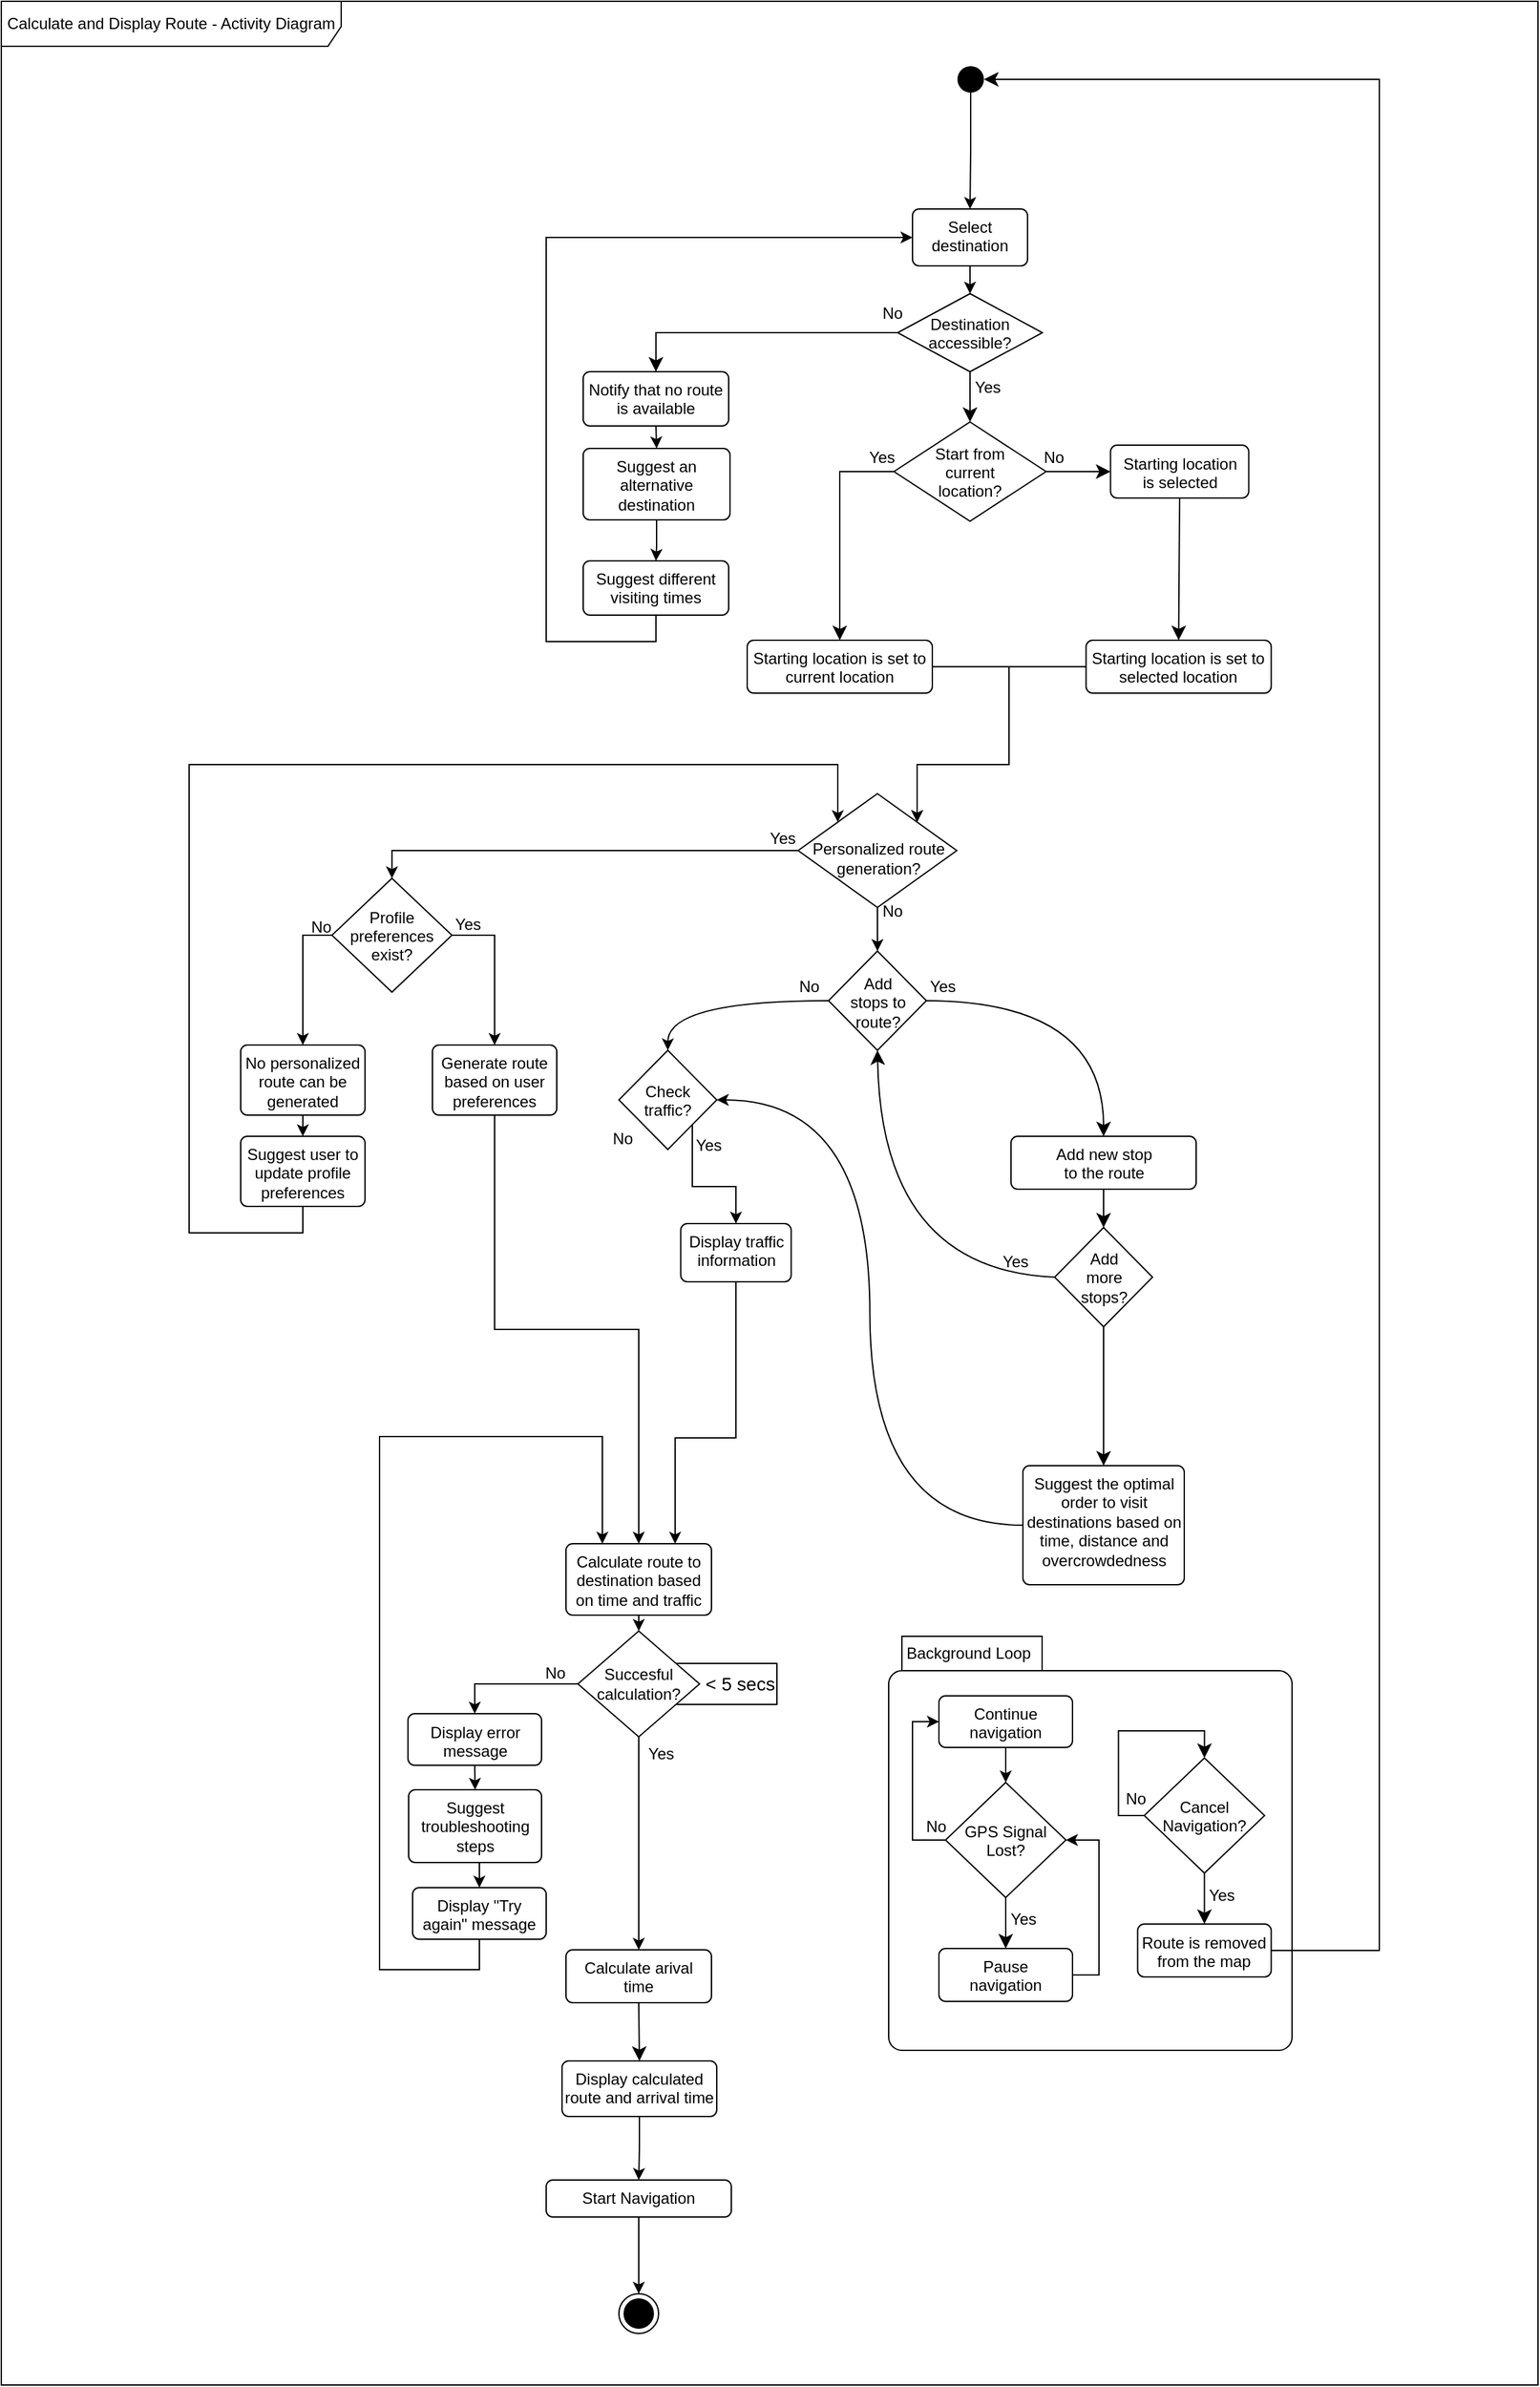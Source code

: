 <mxfile version="26.1.3">
  <diagram name="Σελίδα-1" id="tUFHNK6FRsGTnAo6xCgG">
    <mxGraphModel dx="5406" dy="2463" grid="1" gridSize="10" guides="1" tooltips="1" connect="1" arrows="1" fold="1" page="0" pageScale="1" pageWidth="827" pageHeight="1169" math="0" shadow="0">
      <root>
        <mxCell id="0" />
        <mxCell id="1" parent="0" />
        <mxCell id="kR6YiugQy_GHJ83owY4M-6" value="Calculate and Display Route - Activity Diagram" style="shape=umlFrame;whiteSpace=wrap;html=1;pointerEvents=0;recursiveResize=0;container=1;collapsible=0;width=257;height=34;" parent="1" vertex="1">
          <mxGeometry x="-602" y="-247" width="1162" height="1802" as="geometry" />
        </mxCell>
        <mxCell id="aZ0iLrR2VgmDDzKvi7bb-1" style="edgeStyle=orthogonalEdgeStyle;rounded=0;orthogonalLoop=1;jettySize=auto;html=1;exitX=0.5;exitY=1;exitDx=0;exitDy=0;entryX=0.5;entryY=0;entryDx=0;entryDy=0;" parent="kR6YiugQy_GHJ83owY4M-6" source="kR6YiugQy_GHJ83owY4M-37" target="kR6YiugQy_GHJ83owY4M-66" edge="1">
          <mxGeometry relative="1" as="geometry" />
        </mxCell>
        <mxCell id="kR6YiugQy_GHJ83owY4M-37" value="" style="ellipse;fillColor=#000000;strokeColor=none;" parent="kR6YiugQy_GHJ83owY4M-6" vertex="1">
          <mxGeometry x="723" y="49" width="20" height="20" as="geometry" />
        </mxCell>
        <mxCell id="S0jq40NQi5oTpdrNzM0y-1" style="edgeStyle=orthogonalEdgeStyle;rounded=0;orthogonalLoop=1;jettySize=auto;html=1;exitX=0.5;exitY=1;exitDx=0;exitDy=0;entryX=0.5;entryY=0;entryDx=0;entryDy=0;" parent="kR6YiugQy_GHJ83owY4M-6" source="kR6YiugQy_GHJ83owY4M-66" target="kR6YiugQy_GHJ83owY4M-189" edge="1">
          <mxGeometry relative="1" as="geometry" />
        </mxCell>
        <mxCell id="kR6YiugQy_GHJ83owY4M-66" value="Select&lt;div&gt;destination&lt;/div&gt;" style="html=1;align=center;verticalAlign=top;rounded=1;absoluteArcSize=1;arcSize=10;dashed=0;whiteSpace=wrap;" parent="kR6YiugQy_GHJ83owY4M-6" vertex="1">
          <mxGeometry x="689" y="157" width="87" height="43" as="geometry" />
        </mxCell>
        <mxCell id="vHgR3sTV_HwAixPCrvOR-76" style="edgeStyle=orthogonalEdgeStyle;rounded=0;orthogonalLoop=1;jettySize=auto;html=1;exitX=0.5;exitY=1;exitDx=0;exitDy=0;entryX=0.5;entryY=0;entryDx=0;entryDy=0;" parent="kR6YiugQy_GHJ83owY4M-6" source="kR6YiugQy_GHJ83owY4M-68" target="vHgR3sTV_HwAixPCrvOR-27" edge="1">
          <mxGeometry relative="1" as="geometry" />
        </mxCell>
        <mxCell id="kR6YiugQy_GHJ83owY4M-68" value="Start Navigation" style="html=1;align=center;verticalAlign=top;rounded=1;absoluteArcSize=1;arcSize=10;dashed=0;whiteSpace=wrap;" parent="kR6YiugQy_GHJ83owY4M-6" vertex="1">
          <mxGeometry x="412" y="1647" width="140" height="28" as="geometry" />
        </mxCell>
        <mxCell id="kR6YiugQy_GHJ83owY4M-95" style="edgeStyle=none;curved=1;rounded=0;orthogonalLoop=1;jettySize=auto;html=1;exitX=1;exitY=0.5;exitDx=0;exitDy=0;entryX=0.5;entryY=0;entryDx=0;entryDy=0;fontSize=12;startSize=8;endSize=8;" parent="kR6YiugQy_GHJ83owY4M-6" source="kR6YiugQy_GHJ83owY4M-79" target="kR6YiugQy_GHJ83owY4M-93" edge="1">
          <mxGeometry relative="1" as="geometry">
            <Array as="points">
              <mxPoint x="833.5" y="756" />
            </Array>
          </mxGeometry>
        </mxCell>
        <mxCell id="vHgR3sTV_HwAixPCrvOR-37" style="edgeStyle=orthogonalEdgeStyle;rounded=0;orthogonalLoop=1;jettySize=auto;html=1;exitX=0;exitY=0.5;exitDx=0;exitDy=0;entryX=0.5;entryY=0;entryDx=0;entryDy=0;curved=1;" parent="kR6YiugQy_GHJ83owY4M-6" source="kR6YiugQy_GHJ83owY4M-79" target="vHgR3sTV_HwAixPCrvOR-34" edge="1">
          <mxGeometry relative="1" as="geometry" />
        </mxCell>
        <mxCell id="kR6YiugQy_GHJ83owY4M-79" value="" style="rhombus;" parent="kR6YiugQy_GHJ83owY4M-6" vertex="1">
          <mxGeometry x="625.5" y="718" width="74" height="75" as="geometry" />
        </mxCell>
        <mxCell id="kR6YiugQy_GHJ83owY4M-84" value="No" style="text;html=1;align=center;verticalAlign=middle;whiteSpace=wrap;rounded=0;" parent="kR6YiugQy_GHJ83owY4M-6" vertex="1">
          <mxGeometry x="581" y="730" width="60" height="30" as="geometry" />
        </mxCell>
        <mxCell id="kR6YiugQy_GHJ83owY4M-91" value="Add stops to route?" style="text;html=1;align=center;verticalAlign=middle;whiteSpace=wrap;rounded=0;" parent="kR6YiugQy_GHJ83owY4M-6" vertex="1">
          <mxGeometry x="638.5" y="742" width="48" height="29" as="geometry" />
        </mxCell>
        <mxCell id="kR6YiugQy_GHJ83owY4M-103" style="edgeStyle=none;curved=1;rounded=0;orthogonalLoop=1;jettySize=auto;html=1;exitX=0.5;exitY=1;exitDx=0;exitDy=0;entryX=0.5;entryY=0;entryDx=0;entryDy=0;fontSize=12;startSize=8;endSize=8;" parent="kR6YiugQy_GHJ83owY4M-6" source="kR6YiugQy_GHJ83owY4M-93" target="kR6YiugQy_GHJ83owY4M-100" edge="1">
          <mxGeometry relative="1" as="geometry" />
        </mxCell>
        <mxCell id="kR6YiugQy_GHJ83owY4M-93" value="Add new stop&lt;div&gt;to the route&lt;/div&gt;" style="html=1;align=center;verticalAlign=top;rounded=1;absoluteArcSize=1;arcSize=10;dashed=0;whiteSpace=wrap;" parent="kR6YiugQy_GHJ83owY4M-6" vertex="1">
          <mxGeometry x="763.5" y="858" width="140" height="40" as="geometry" />
        </mxCell>
        <mxCell id="kR6YiugQy_GHJ83owY4M-96" value="Yes" style="text;html=1;align=center;verticalAlign=middle;whiteSpace=wrap;rounded=0;" parent="kR6YiugQy_GHJ83owY4M-6" vertex="1">
          <mxGeometry x="682" y="730" width="60" height="30" as="geometry" />
        </mxCell>
        <mxCell id="kR6YiugQy_GHJ83owY4M-102" style="edgeStyle=none;curved=1;rounded=0;orthogonalLoop=1;jettySize=auto;html=1;exitX=0;exitY=0.5;exitDx=0;exitDy=0;entryX=0.5;entryY=1;entryDx=0;entryDy=0;fontSize=12;startSize=8;endSize=8;" parent="kR6YiugQy_GHJ83owY4M-6" source="kR6YiugQy_GHJ83owY4M-100" target="kR6YiugQy_GHJ83owY4M-79" edge="1">
          <mxGeometry relative="1" as="geometry">
            <Array as="points">
              <mxPoint x="665.5" y="959" />
            </Array>
          </mxGeometry>
        </mxCell>
        <mxCell id="kR6YiugQy_GHJ83owY4M-113" style="edgeStyle=orthogonalEdgeStyle;rounded=0;orthogonalLoop=1;jettySize=auto;html=1;exitX=0.5;exitY=1;exitDx=0;exitDy=0;fontSize=12;startSize=8;endSize=8;entryX=0.5;entryY=0;entryDx=0;entryDy=0;" parent="kR6YiugQy_GHJ83owY4M-6" source="kR6YiugQy_GHJ83owY4M-100" target="kR6YiugQy_GHJ83owY4M-109" edge="1">
          <mxGeometry relative="1" as="geometry">
            <mxPoint x="912.5" y="1083" as="targetPoint" />
          </mxGeometry>
        </mxCell>
        <mxCell id="kR6YiugQy_GHJ83owY4M-100" value="" style="rhombus;" parent="kR6YiugQy_GHJ83owY4M-6" vertex="1">
          <mxGeometry x="796.5" y="927" width="74" height="75" as="geometry" />
        </mxCell>
        <mxCell id="kR6YiugQy_GHJ83owY4M-101" value="Add more stops?" style="text;html=1;align=center;verticalAlign=middle;whiteSpace=wrap;rounded=0;" parent="kR6YiugQy_GHJ83owY4M-6" vertex="1">
          <mxGeometry x="809.5" y="950" width="48" height="29" as="geometry" />
        </mxCell>
        <mxCell id="kR6YiugQy_GHJ83owY4M-105" value="Yes" style="text;html=1;align=center;verticalAlign=middle;whiteSpace=wrap;rounded=0;" parent="kR6YiugQy_GHJ83owY4M-6" vertex="1">
          <mxGeometry x="736.5" y="938" width="60" height="30" as="geometry" />
        </mxCell>
        <mxCell id="kR6YiugQy_GHJ83owY4M-182" style="edgeStyle=none;curved=1;rounded=0;orthogonalLoop=1;jettySize=auto;html=1;exitX=1;exitY=0.5;exitDx=0;exitDy=0;entryX=0;entryY=0.5;entryDx=0;entryDy=0;fontSize=12;startSize=8;endSize=8;" parent="kR6YiugQy_GHJ83owY4M-6" source="kR6YiugQy_GHJ83owY4M-134" target="kR6YiugQy_GHJ83owY4M-181" edge="1">
          <mxGeometry relative="1" as="geometry" />
        </mxCell>
        <mxCell id="kR6YiugQy_GHJ83owY4M-134" value="Start from&#xa;current&#xa;location?" style="rhombus;" parent="kR6YiugQy_GHJ83owY4M-6" vertex="1">
          <mxGeometry x="675" y="318" width="115" height="75" as="geometry" />
        </mxCell>
        <mxCell id="NCyj7mP2332MZvZN0iQz-1" style="edgeStyle=orthogonalEdgeStyle;rounded=0;orthogonalLoop=1;jettySize=auto;html=1;exitX=1;exitY=0.5;exitDx=0;exitDy=0;entryX=1;entryY=0;entryDx=0;entryDy=0;" edge="1" parent="kR6YiugQy_GHJ83owY4M-6" source="kR6YiugQy_GHJ83owY4M-169" target="vHgR3sTV_HwAixPCrvOR-47">
          <mxGeometry relative="1" as="geometry">
            <Array as="points">
              <mxPoint x="762" y="503" />
              <mxPoint x="762" y="577" />
              <mxPoint x="693" y="577" />
            </Array>
          </mxGeometry>
        </mxCell>
        <mxCell id="kR6YiugQy_GHJ83owY4M-169" value="Starting location is set to current location" style="html=1;align=center;verticalAlign=top;rounded=1;absoluteArcSize=1;arcSize=10;dashed=0;whiteSpace=wrap;" parent="kR6YiugQy_GHJ83owY4M-6" vertex="1">
          <mxGeometry x="564" y="483" width="140" height="40" as="geometry" />
        </mxCell>
        <mxCell id="kR6YiugQy_GHJ83owY4M-174" style="edgeStyle=orthogonalEdgeStyle;rounded=0;orthogonalLoop=1;jettySize=auto;html=1;exitX=0;exitY=0.5;exitDx=0;exitDy=0;entryX=0.5;entryY=0;entryDx=0;entryDy=0;fontSize=12;startSize=8;endSize=8;" parent="kR6YiugQy_GHJ83owY4M-6" source="kR6YiugQy_GHJ83owY4M-134" target="kR6YiugQy_GHJ83owY4M-169" edge="1">
          <mxGeometry relative="1" as="geometry" />
        </mxCell>
        <mxCell id="NCyj7mP2332MZvZN0iQz-2" style="edgeStyle=orthogonalEdgeStyle;rounded=0;orthogonalLoop=1;jettySize=auto;html=1;exitX=0;exitY=0.5;exitDx=0;exitDy=0;entryX=1;entryY=0;entryDx=0;entryDy=0;" edge="1" parent="kR6YiugQy_GHJ83owY4M-6" source="kR6YiugQy_GHJ83owY4M-176" target="vHgR3sTV_HwAixPCrvOR-47">
          <mxGeometry relative="1" as="geometry">
            <Array as="points">
              <mxPoint x="762" y="503" />
              <mxPoint x="762" y="577" />
              <mxPoint x="693" y="577" />
            </Array>
          </mxGeometry>
        </mxCell>
        <mxCell id="kR6YiugQy_GHJ83owY4M-176" value="Starting location is set to&lt;div&gt;selected location&lt;/div&gt;" style="html=1;align=center;verticalAlign=top;rounded=1;absoluteArcSize=1;arcSize=10;dashed=0;whiteSpace=wrap;" parent="kR6YiugQy_GHJ83owY4M-6" vertex="1">
          <mxGeometry x="820.25" y="483" width="140" height="40" as="geometry" />
        </mxCell>
        <mxCell id="kR6YiugQy_GHJ83owY4M-181" value="Starting location&lt;div&gt;is selected&lt;/div&gt;" style="html=1;align=center;verticalAlign=top;rounded=1;absoluteArcSize=1;arcSize=10;dashed=0;whiteSpace=wrap;" parent="kR6YiugQy_GHJ83owY4M-6" vertex="1">
          <mxGeometry x="838.75" y="335.5" width="104.5" height="40" as="geometry" />
        </mxCell>
        <mxCell id="kR6YiugQy_GHJ83owY4M-183" value="Yes" style="text;html=1;align=center;verticalAlign=middle;whiteSpace=wrap;rounded=0;" parent="kR6YiugQy_GHJ83owY4M-6" vertex="1">
          <mxGeometry x="635.5" y="330" width="60" height="30" as="geometry" />
        </mxCell>
        <mxCell id="kR6YiugQy_GHJ83owY4M-184" value="No" style="text;html=1;align=center;verticalAlign=middle;whiteSpace=wrap;rounded=0;" parent="kR6YiugQy_GHJ83owY4M-6" vertex="1">
          <mxGeometry x="766" y="330" width="60" height="30" as="geometry" />
        </mxCell>
        <mxCell id="kR6YiugQy_GHJ83owY4M-185" style="edgeStyle=none;curved=1;rounded=0;orthogonalLoop=1;jettySize=auto;html=1;exitX=0.5;exitY=1;exitDx=0;exitDy=0;fontSize=12;startSize=8;endSize=8;entryX=0.5;entryY=0;entryDx=0;entryDy=0;" parent="kR6YiugQy_GHJ83owY4M-6" source="kR6YiugQy_GHJ83owY4M-181" target="kR6YiugQy_GHJ83owY4M-176" edge="1">
          <mxGeometry relative="1" as="geometry">
            <mxPoint x="874.25" y="324" as="targetPoint" />
          </mxGeometry>
        </mxCell>
        <mxCell id="kR6YiugQy_GHJ83owY4M-190" style="edgeStyle=none;curved=1;rounded=0;orthogonalLoop=1;jettySize=auto;html=1;exitX=0.5;exitY=1;exitDx=0;exitDy=0;entryX=0.5;entryY=0;entryDx=0;entryDy=0;fontSize=12;startSize=8;endSize=8;" parent="kR6YiugQy_GHJ83owY4M-6" source="kR6YiugQy_GHJ83owY4M-189" target="kR6YiugQy_GHJ83owY4M-134" edge="1">
          <mxGeometry relative="1" as="geometry" />
        </mxCell>
        <mxCell id="aZ0iLrR2VgmDDzKvi7bb-2" style="edgeStyle=orthogonalEdgeStyle;rounded=0;orthogonalLoop=1;jettySize=auto;html=1;exitX=0.5;exitY=1;exitDx=0;exitDy=0;entryX=0.5;entryY=0;entryDx=0;entryDy=0;" parent="kR6YiugQy_GHJ83owY4M-6" source="kR6YiugQy_GHJ83owY4M-194" target="kR6YiugQy_GHJ83owY4M-196" edge="1">
          <mxGeometry relative="1" as="geometry" />
        </mxCell>
        <mxCell id="kR6YiugQy_GHJ83owY4M-194" value="Notify that no route is available" style="html=1;align=center;verticalAlign=top;rounded=1;absoluteArcSize=1;arcSize=10;dashed=0;whiteSpace=wrap;" parent="kR6YiugQy_GHJ83owY4M-6" vertex="1">
          <mxGeometry x="440" y="280" width="110" height="41" as="geometry" />
        </mxCell>
        <mxCell id="aZ0iLrR2VgmDDzKvi7bb-6" style="edgeStyle=orthogonalEdgeStyle;rounded=0;orthogonalLoop=1;jettySize=auto;html=1;entryX=0.5;entryY=0;entryDx=0;entryDy=0;" parent="kR6YiugQy_GHJ83owY4M-6" source="kR6YiugQy_GHJ83owY4M-196" target="kR6YiugQy_GHJ83owY4M-197" edge="1">
          <mxGeometry relative="1" as="geometry" />
        </mxCell>
        <mxCell id="kR6YiugQy_GHJ83owY4M-196" value="Suggest an alternative destination" style="html=1;align=center;verticalAlign=top;rounded=1;absoluteArcSize=1;arcSize=10;dashed=0;whiteSpace=wrap;" parent="kR6YiugQy_GHJ83owY4M-6" vertex="1">
          <mxGeometry x="440" y="338" width="111" height="54" as="geometry" />
        </mxCell>
        <mxCell id="NCyj7mP2332MZvZN0iQz-4" style="edgeStyle=orthogonalEdgeStyle;rounded=0;orthogonalLoop=1;jettySize=auto;html=1;exitX=0.5;exitY=1;exitDx=0;exitDy=0;entryX=0;entryY=0.5;entryDx=0;entryDy=0;" edge="1" parent="kR6YiugQy_GHJ83owY4M-6" source="kR6YiugQy_GHJ83owY4M-197" target="kR6YiugQy_GHJ83owY4M-66">
          <mxGeometry relative="1" as="geometry">
            <Array as="points">
              <mxPoint x="495" y="484" />
              <mxPoint x="412" y="484" />
              <mxPoint x="412" y="179" />
            </Array>
          </mxGeometry>
        </mxCell>
        <mxCell id="kR6YiugQy_GHJ83owY4M-197" value="Suggest different visiting times" style="html=1;align=center;verticalAlign=top;rounded=1;absoluteArcSize=1;arcSize=10;dashed=0;whiteSpace=wrap;" parent="kR6YiugQy_GHJ83owY4M-6" vertex="1">
          <mxGeometry x="440" y="423" width="110" height="41" as="geometry" />
        </mxCell>
        <mxCell id="kR6YiugQy_GHJ83owY4M-199" value="Yes" style="text;html=1;align=center;verticalAlign=middle;whiteSpace=wrap;rounded=0;" parent="kR6YiugQy_GHJ83owY4M-6" vertex="1">
          <mxGeometry x="716" y="277" width="60" height="30" as="geometry" />
        </mxCell>
        <mxCell id="kR6YiugQy_GHJ83owY4M-200" value="No" style="text;html=1;align=center;verticalAlign=middle;whiteSpace=wrap;rounded=0;" parent="kR6YiugQy_GHJ83owY4M-6" vertex="1">
          <mxGeometry x="644" y="221" width="60" height="30" as="geometry" />
        </mxCell>
        <mxCell id="kR6YiugQy_GHJ83owY4M-189" value="Destination&#xa;accessible?" style="rhombus;" parent="kR6YiugQy_GHJ83owY4M-6" vertex="1">
          <mxGeometry x="677.75" y="221" width="109.5" height="59" as="geometry" />
        </mxCell>
        <mxCell id="kR6YiugQy_GHJ83owY4M-202" style="edgeStyle=orthogonalEdgeStyle;rounded=0;orthogonalLoop=1;jettySize=auto;html=1;exitX=0;exitY=0.5;exitDx=0;exitDy=0;entryX=0.5;entryY=0;entryDx=0;entryDy=0;fontSize=12;startSize=8;endSize=8;" parent="kR6YiugQy_GHJ83owY4M-6" source="kR6YiugQy_GHJ83owY4M-189" target="kR6YiugQy_GHJ83owY4M-194" edge="1">
          <mxGeometry relative="1" as="geometry">
            <mxPoint x="600" y="312.5" as="targetPoint" />
          </mxGeometry>
        </mxCell>
        <mxCell id="vHgR3sTV_HwAixPCrvOR-33" value="Display&amp;nbsp;&lt;span style=&quot;background-color: transparent; color: light-dark(rgb(0, 0, 0), rgb(255, 255, 255));&quot;&gt;traffic&lt;/span&gt;&lt;div&gt;information&lt;/div&gt;" style="html=1;align=center;verticalAlign=top;rounded=1;absoluteArcSize=1;arcSize=10;dashed=0;whiteSpace=wrap;" parent="kR6YiugQy_GHJ83owY4M-6" vertex="1">
          <mxGeometry x="513.75" y="924" width="83.5" height="44" as="geometry" />
        </mxCell>
        <mxCell id="vHgR3sTV_HwAixPCrvOR-40" style="edgeStyle=orthogonalEdgeStyle;rounded=0;orthogonalLoop=1;jettySize=auto;html=1;exitX=1;exitY=1;exitDx=0;exitDy=0;entryX=0.5;entryY=0;entryDx=0;entryDy=0;" parent="kR6YiugQy_GHJ83owY4M-6" source="vHgR3sTV_HwAixPCrvOR-34" target="vHgR3sTV_HwAixPCrvOR-33" edge="1">
          <mxGeometry relative="1" as="geometry" />
        </mxCell>
        <mxCell id="vHgR3sTV_HwAixPCrvOR-34" value="Check&#xa;traffic?" style="rhombus;" parent="kR6YiugQy_GHJ83owY4M-6" vertex="1">
          <mxGeometry x="467" y="793" width="74" height="75" as="geometry" />
        </mxCell>
        <mxCell id="vHgR3sTV_HwAixPCrvOR-42" value="No" style="text;html=1;align=center;verticalAlign=middle;whiteSpace=wrap;rounded=0;" parent="kR6YiugQy_GHJ83owY4M-6" vertex="1">
          <mxGeometry x="440" y="845" width="60" height="30" as="geometry" />
        </mxCell>
        <mxCell id="vHgR3sTV_HwAixPCrvOR-43" value="Yes" style="text;html=1;align=center;verticalAlign=middle;whiteSpace=wrap;rounded=0;" parent="kR6YiugQy_GHJ83owY4M-6" vertex="1">
          <mxGeometry x="505" y="850" width="60" height="30" as="geometry" />
        </mxCell>
        <mxCell id="vHgR3sTV_HwAixPCrvOR-55" style="edgeStyle=orthogonalEdgeStyle;rounded=0;orthogonalLoop=1;jettySize=auto;html=1;exitX=0.5;exitY=1;exitDx=0;exitDy=0;entryX=0.5;entryY=0;entryDx=0;entryDy=0;" parent="kR6YiugQy_GHJ83owY4M-6" source="vHgR3sTV_HwAixPCrvOR-47" target="kR6YiugQy_GHJ83owY4M-79" edge="1">
          <mxGeometry relative="1" as="geometry" />
        </mxCell>
        <mxCell id="vHgR3sTV_HwAixPCrvOR-58" style="edgeStyle=orthogonalEdgeStyle;rounded=0;orthogonalLoop=1;jettySize=auto;html=1;exitX=0;exitY=0.5;exitDx=0;exitDy=0;entryX=0.5;entryY=0;entryDx=0;entryDy=0;" parent="kR6YiugQy_GHJ83owY4M-6" source="vHgR3sTV_HwAixPCrvOR-47" target="vHgR3sTV_HwAixPCrvOR-57" edge="1">
          <mxGeometry relative="1" as="geometry" />
        </mxCell>
        <mxCell id="vHgR3sTV_HwAixPCrvOR-47" value="" style="rhombus;" parent="kR6YiugQy_GHJ83owY4M-6" vertex="1">
          <mxGeometry x="602.5" y="599" width="120" height="86" as="geometry" />
        </mxCell>
        <mxCell id="vHgR3sTV_HwAixPCrvOR-48" value="Personalized route&lt;div&gt;generation?&lt;/div&gt;" style="text;html=1;align=center;verticalAlign=middle;resizable=0;points=[];autosize=1;strokeColor=none;fillColor=none;" parent="kR6YiugQy_GHJ83owY4M-6" vertex="1">
          <mxGeometry x="603.5" y="627" width="118" height="41" as="geometry" />
        </mxCell>
        <mxCell id="vHgR3sTV_HwAixPCrvOR-11" value="Background Loop" style="shape=folder;align=center;verticalAlign=middle;fontStyle=0;tabWidth=116;tabHeight=26;tabPosition=left;html=1;boundedLbl=1;labelInHeader=1;rounded=1;absoluteArcSize=1;arcSize=10;whiteSpace=wrap;" parent="kR6YiugQy_GHJ83owY4M-6" vertex="1">
          <mxGeometry x="671" y="1236" width="305" height="313" as="geometry" />
        </mxCell>
        <mxCell id="kR6YiugQy_GHJ83owY4M-123" value="No" style="text;html=1;align=center;verticalAlign=middle;whiteSpace=wrap;rounded=0;" parent="kR6YiugQy_GHJ83owY4M-6" vertex="1">
          <mxGeometry x="827.75" y="1343.5" width="60" height="30" as="geometry" />
        </mxCell>
        <mxCell id="vHgR3sTV_HwAixPCrvOR-30" style="edgeStyle=orthogonalEdgeStyle;rounded=0;orthogonalLoop=1;jettySize=auto;html=1;exitX=0.5;exitY=1;exitDx=0;exitDy=0;entryX=0.5;entryY=0;entryDx=0;entryDy=0;" parent="kR6YiugQy_GHJ83owY4M-6" source="kR6YiugQy_GHJ83owY4M-70" target="vHgR3sTV_HwAixPCrvOR-12" edge="1">
          <mxGeometry relative="1" as="geometry" />
        </mxCell>
        <mxCell id="kR6YiugQy_GHJ83owY4M-70" value="Calculate route to destination based on time and traffic" style="html=1;align=center;verticalAlign=top;rounded=1;absoluteArcSize=1;arcSize=10;dashed=0;whiteSpace=wrap;" parent="kR6YiugQy_GHJ83owY4M-6" vertex="1">
          <mxGeometry x="427" y="1166" width="110" height="54" as="geometry" />
        </mxCell>
        <mxCell id="kR6YiugQy_GHJ83owY4M-77" style="edgeStyle=none;curved=1;rounded=0;orthogonalLoop=1;jettySize=auto;html=1;exitX=0.5;exitY=1;exitDx=0;exitDy=0;entryX=0.5;entryY=0;entryDx=0;entryDy=0;fontSize=12;startSize=8;endSize=8;" parent="kR6YiugQy_GHJ83owY4M-6" source="kR6YiugQy_GHJ83owY4M-74" target="kR6YiugQy_GHJ83owY4M-75" edge="1">
          <mxGeometry relative="1" as="geometry" />
        </mxCell>
        <mxCell id="kR6YiugQy_GHJ83owY4M-74" value="Calculate arival&lt;div&gt;time&lt;/div&gt;" style="html=1;align=center;verticalAlign=top;rounded=1;absoluteArcSize=1;arcSize=10;dashed=0;whiteSpace=wrap;" parent="kR6YiugQy_GHJ83owY4M-6" vertex="1">
          <mxGeometry x="427" y="1473" width="110" height="40" as="geometry" />
        </mxCell>
        <mxCell id="NCyj7mP2332MZvZN0iQz-6" style="edgeStyle=orthogonalEdgeStyle;rounded=0;orthogonalLoop=1;jettySize=auto;html=1;exitX=0.5;exitY=1;exitDx=0;exitDy=0;entryX=0.5;entryY=0;entryDx=0;entryDy=0;" edge="1" parent="kR6YiugQy_GHJ83owY4M-6" source="kR6YiugQy_GHJ83owY4M-75" target="kR6YiugQy_GHJ83owY4M-68">
          <mxGeometry relative="1" as="geometry" />
        </mxCell>
        <mxCell id="kR6YiugQy_GHJ83owY4M-75" value="Display calculated route and arrival time" style="html=1;align=center;verticalAlign=top;rounded=1;absoluteArcSize=1;arcSize=10;dashed=0;whiteSpace=wrap;" parent="kR6YiugQy_GHJ83owY4M-6" vertex="1">
          <mxGeometry x="424" y="1557" width="117" height="42" as="geometry" />
        </mxCell>
        <mxCell id="NCyj7mP2332MZvZN0iQz-5" style="edgeStyle=orthogonalEdgeStyle;rounded=0;orthogonalLoop=1;jettySize=auto;html=1;exitX=0;exitY=0.5;exitDx=0;exitDy=0;entryX=1;entryY=0.5;entryDx=0;entryDy=0;curved=1;" edge="1" parent="kR6YiugQy_GHJ83owY4M-6" source="kR6YiugQy_GHJ83owY4M-109" target="vHgR3sTV_HwAixPCrvOR-34">
          <mxGeometry relative="1" as="geometry" />
        </mxCell>
        <mxCell id="kR6YiugQy_GHJ83owY4M-109" value="Suggest the optimal order to visit destinations based on time, distance and&lt;div&gt;overcrowdedness&lt;/div&gt;" style="html=1;align=center;verticalAlign=top;rounded=1;absoluteArcSize=1;arcSize=10;dashed=0;whiteSpace=wrap;" parent="kR6YiugQy_GHJ83owY4M-6" vertex="1">
          <mxGeometry x="772.5" y="1107" width="122" height="90" as="geometry" />
        </mxCell>
        <mxCell id="kR6YiugQy_GHJ83owY4M-131" style="edgeStyle=none;curved=1;rounded=0;orthogonalLoop=1;jettySize=auto;html=1;exitX=0.5;exitY=1;exitDx=0;exitDy=0;entryX=0.5;entryY=0;entryDx=0;entryDy=0;fontSize=12;startSize=8;endSize=8;" parent="kR6YiugQy_GHJ83owY4M-6" source="kR6YiugQy_GHJ83owY4M-117" target="kR6YiugQy_GHJ83owY4M-130" edge="1">
          <mxGeometry relative="1" as="geometry" />
        </mxCell>
        <mxCell id="kR6YiugQy_GHJ83owY4M-117" value="Cancel&#xa;Navigation?" style="rhombus;" parent="kR6YiugQy_GHJ83owY4M-6" vertex="1">
          <mxGeometry x="864.25" y="1328" width="91" height="87" as="geometry" />
        </mxCell>
        <mxCell id="kR6YiugQy_GHJ83owY4M-128" value="Yes" style="text;html=1;align=center;verticalAlign=middle;whiteSpace=wrap;rounded=0;" parent="kR6YiugQy_GHJ83owY4M-6" vertex="1">
          <mxGeometry x="893.25" y="1416.5" width="60" height="30" as="geometry" />
        </mxCell>
        <mxCell id="kR6YiugQy_GHJ83owY4M-129" style="edgeStyle=orthogonalEdgeStyle;rounded=0;orthogonalLoop=1;jettySize=auto;html=1;exitX=0;exitY=0.5;exitDx=0;exitDy=0;entryX=0.5;entryY=0;entryDx=0;entryDy=0;fontSize=12;startSize=8;endSize=8;" parent="kR6YiugQy_GHJ83owY4M-6" source="kR6YiugQy_GHJ83owY4M-117" target="kR6YiugQy_GHJ83owY4M-117" edge="1">
          <mxGeometry relative="1" as="geometry">
            <Array as="points">
              <mxPoint x="844.75" y="1371.5" />
              <mxPoint x="844.75" y="1307.5" />
              <mxPoint x="909.75" y="1307.5" />
            </Array>
          </mxGeometry>
        </mxCell>
        <mxCell id="kR6YiugQy_GHJ83owY4M-130" value="Route is removed from the map" style="html=1;align=center;verticalAlign=top;rounded=1;absoluteArcSize=1;arcSize=10;dashed=0;whiteSpace=wrap;" parent="kR6YiugQy_GHJ83owY4M-6" vertex="1">
          <mxGeometry x="859.25" y="1453.5" width="101" height="40" as="geometry" />
        </mxCell>
        <mxCell id="vHgR3sTV_HwAixPCrvOR-2" style="edgeStyle=none;curved=1;rounded=0;orthogonalLoop=1;jettySize=auto;html=1;exitX=0.5;exitY=1;exitDx=0;exitDy=0;entryX=0.5;entryY=0;entryDx=0;entryDy=0;fontSize=12;startSize=8;endSize=8;" parent="kR6YiugQy_GHJ83owY4M-6" source="vHgR3sTV_HwAixPCrvOR-3" target="vHgR3sTV_HwAixPCrvOR-6" edge="1">
          <mxGeometry relative="1" as="geometry" />
        </mxCell>
        <mxCell id="vHgR3sTV_HwAixPCrvOR-1" value="No" style="text;html=1;align=center;verticalAlign=middle;whiteSpace=wrap;rounded=0;" parent="kR6YiugQy_GHJ83owY4M-6" vertex="1">
          <mxGeometry x="389" y="1249" width="60" height="30" as="geometry" />
        </mxCell>
        <mxCell id="vHgR3sTV_HwAixPCrvOR-10" style="edgeStyle=orthogonalEdgeStyle;rounded=0;orthogonalLoop=1;jettySize=auto;html=1;exitX=0;exitY=0.5;exitDx=0;exitDy=0;entryX=0;entryY=0.5;entryDx=0;entryDy=0;" parent="kR6YiugQy_GHJ83owY4M-6" source="vHgR3sTV_HwAixPCrvOR-3" target="vHgR3sTV_HwAixPCrvOR-8" edge="1">
          <mxGeometry relative="1" as="geometry" />
        </mxCell>
        <mxCell id="vHgR3sTV_HwAixPCrvOR-3" value="GPS Signal&#xa;Lost?" style="rhombus;" parent="kR6YiugQy_GHJ83owY4M-6" vertex="1">
          <mxGeometry x="714" y="1346.5" width="91" height="87" as="geometry" />
        </mxCell>
        <mxCell id="vHgR3sTV_HwAixPCrvOR-4" value="Yes" style="text;html=1;align=center;verticalAlign=middle;whiteSpace=wrap;rounded=0;" parent="kR6YiugQy_GHJ83owY4M-6" vertex="1">
          <mxGeometry x="743" y="1435" width="60" height="30" as="geometry" />
        </mxCell>
        <mxCell id="vHgR3sTV_HwAixPCrvOR-7" style="edgeStyle=orthogonalEdgeStyle;rounded=0;orthogonalLoop=1;jettySize=auto;html=1;exitX=1;exitY=0.5;exitDx=0;exitDy=0;entryX=1;entryY=0.5;entryDx=0;entryDy=0;" parent="kR6YiugQy_GHJ83owY4M-6" source="vHgR3sTV_HwAixPCrvOR-6" target="vHgR3sTV_HwAixPCrvOR-3" edge="1">
          <mxGeometry relative="1" as="geometry" />
        </mxCell>
        <mxCell id="vHgR3sTV_HwAixPCrvOR-6" value="Pause&lt;div&gt;navigation&lt;/div&gt;" style="html=1;align=center;verticalAlign=top;rounded=1;absoluteArcSize=1;arcSize=10;dashed=0;whiteSpace=wrap;" parent="kR6YiugQy_GHJ83owY4M-6" vertex="1">
          <mxGeometry x="709" y="1472" width="101" height="40" as="geometry" />
        </mxCell>
        <mxCell id="vHgR3sTV_HwAixPCrvOR-9" style="edgeStyle=orthogonalEdgeStyle;rounded=0;orthogonalLoop=1;jettySize=auto;html=1;exitX=0.5;exitY=1;exitDx=0;exitDy=0;entryX=0.5;entryY=0;entryDx=0;entryDy=0;" parent="kR6YiugQy_GHJ83owY4M-6" source="vHgR3sTV_HwAixPCrvOR-8" target="vHgR3sTV_HwAixPCrvOR-3" edge="1">
          <mxGeometry relative="1" as="geometry" />
        </mxCell>
        <mxCell id="vHgR3sTV_HwAixPCrvOR-8" value="Continue&lt;div&gt;navigation&lt;/div&gt;" style="html=1;align=center;verticalAlign=top;rounded=1;absoluteArcSize=1;arcSize=10;dashed=0;whiteSpace=wrap;" parent="kR6YiugQy_GHJ83owY4M-6" vertex="1">
          <mxGeometry x="709" y="1281" width="101" height="39" as="geometry" />
        </mxCell>
        <mxCell id="vHgR3sTV_HwAixPCrvOR-13" value="&amp;nbsp; &amp;nbsp;&amp;lt; 5 secs" style="html=1;shape=mxgraph.infographic.ribbonSimple;notch1=20;notch2=0;align=center;verticalAlign=middle;fontSize=14;fontStyle=0;fillColor=#FFFFFF;flipH=0;spacingRight=0;spacingLeft=14;whiteSpace=wrap;" parent="kR6YiugQy_GHJ83owY4M-6" vertex="1">
          <mxGeometry x="504.5" y="1256.5" width="82" height="31" as="geometry" />
        </mxCell>
        <mxCell id="vHgR3sTV_HwAixPCrvOR-14" style="edgeStyle=orthogonalEdgeStyle;rounded=0;orthogonalLoop=1;jettySize=auto;html=1;exitX=0.5;exitY=1;exitDx=0;exitDy=0;entryX=0.5;entryY=0;entryDx=0;entryDy=0;" parent="kR6YiugQy_GHJ83owY4M-6" source="vHgR3sTV_HwAixPCrvOR-12" target="kR6YiugQy_GHJ83owY4M-74" edge="1">
          <mxGeometry relative="1" as="geometry" />
        </mxCell>
        <mxCell id="vHgR3sTV_HwAixPCrvOR-19" style="edgeStyle=orthogonalEdgeStyle;rounded=0;orthogonalLoop=1;jettySize=auto;html=1;exitX=0;exitY=0.5;exitDx=0;exitDy=0;entryX=0.5;entryY=0;entryDx=0;entryDy=0;" parent="kR6YiugQy_GHJ83owY4M-6" source="vHgR3sTV_HwAixPCrvOR-12" target="vHgR3sTV_HwAixPCrvOR-16" edge="1">
          <mxGeometry relative="1" as="geometry" />
        </mxCell>
        <mxCell id="vHgR3sTV_HwAixPCrvOR-12" value="Succesful&lt;div&gt;calculation?&lt;/div&gt;" style="rhombus;whiteSpace=wrap;html=1;" parent="kR6YiugQy_GHJ83owY4M-6" vertex="1">
          <mxGeometry x="436" y="1232" width="92" height="80" as="geometry" />
        </mxCell>
        <mxCell id="vHgR3sTV_HwAixPCrvOR-15" value="Yes" style="text;html=1;align=center;verticalAlign=middle;whiteSpace=wrap;rounded=0;" parent="kR6YiugQy_GHJ83owY4M-6" vertex="1">
          <mxGeometry x="469" y="1310" width="60" height="30" as="geometry" />
        </mxCell>
        <mxCell id="vHgR3sTV_HwAixPCrvOR-18" style="edgeStyle=orthogonalEdgeStyle;rounded=0;orthogonalLoop=1;jettySize=auto;html=1;exitX=0.5;exitY=1;exitDx=0;exitDy=0;entryX=0.5;entryY=0;entryDx=0;entryDy=0;" parent="kR6YiugQy_GHJ83owY4M-6" source="vHgR3sTV_HwAixPCrvOR-16" target="vHgR3sTV_HwAixPCrvOR-17" edge="1">
          <mxGeometry relative="1" as="geometry" />
        </mxCell>
        <mxCell id="vHgR3sTV_HwAixPCrvOR-16" value="Display error message" style="html=1;align=center;verticalAlign=top;rounded=1;absoluteArcSize=1;arcSize=10;dashed=0;whiteSpace=wrap;" parent="kR6YiugQy_GHJ83owY4M-6" vertex="1">
          <mxGeometry x="307.5" y="1294.5" width="101" height="39" as="geometry" />
        </mxCell>
        <mxCell id="vHgR3sTV_HwAixPCrvOR-46" style="edgeStyle=orthogonalEdgeStyle;rounded=0;orthogonalLoop=1;jettySize=auto;html=1;exitX=0.5;exitY=1;exitDx=0;exitDy=0;entryX=0.5;entryY=0;entryDx=0;entryDy=0;" parent="kR6YiugQy_GHJ83owY4M-6" source="vHgR3sTV_HwAixPCrvOR-17" target="vHgR3sTV_HwAixPCrvOR-22" edge="1">
          <mxGeometry relative="1" as="geometry" />
        </mxCell>
        <mxCell id="vHgR3sTV_HwAixPCrvOR-17" value="Suggest&lt;div&gt;troubleshooting steps&lt;/div&gt;" style="html=1;align=center;verticalAlign=top;rounded=1;absoluteArcSize=1;arcSize=10;dashed=0;whiteSpace=wrap;" parent="kR6YiugQy_GHJ83owY4M-6" vertex="1">
          <mxGeometry x="308" y="1352" width="100.5" height="55" as="geometry" />
        </mxCell>
        <mxCell id="vHgR3sTV_HwAixPCrvOR-25" style="edgeStyle=orthogonalEdgeStyle;rounded=0;orthogonalLoop=1;jettySize=auto;html=1;exitX=0.5;exitY=1;exitDx=0;exitDy=0;entryX=0.25;entryY=0;entryDx=0;entryDy=0;" parent="kR6YiugQy_GHJ83owY4M-6" source="vHgR3sTV_HwAixPCrvOR-22" target="kR6YiugQy_GHJ83owY4M-70" edge="1">
          <mxGeometry relative="1" as="geometry">
            <Array as="points">
              <mxPoint x="362" y="1488" />
              <mxPoint x="286" y="1488" />
              <mxPoint x="286" y="1085" />
              <mxPoint x="455" y="1085" />
            </Array>
          </mxGeometry>
        </mxCell>
        <mxCell id="vHgR3sTV_HwAixPCrvOR-22" value="Display &quot;Try again&quot; message" style="html=1;align=center;verticalAlign=top;rounded=1;absoluteArcSize=1;arcSize=10;dashed=0;whiteSpace=wrap;" parent="kR6YiugQy_GHJ83owY4M-6" vertex="1">
          <mxGeometry x="311" y="1426" width="101" height="39" as="geometry" />
        </mxCell>
        <mxCell id="vHgR3sTV_HwAixPCrvOR-27" value="" style="ellipse;html=1;shape=endState;fillColor=strokeColor;" parent="kR6YiugQy_GHJ83owY4M-6" vertex="1">
          <mxGeometry x="467" y="1733" width="30" height="30" as="geometry" />
        </mxCell>
        <mxCell id="vHgR3sTV_HwAixPCrvOR-56" value="No" style="text;html=1;align=center;verticalAlign=middle;whiteSpace=wrap;rounded=0;" parent="kR6YiugQy_GHJ83owY4M-6" vertex="1">
          <mxGeometry x="644" y="673" width="60" height="30" as="geometry" />
        </mxCell>
        <mxCell id="vHgR3sTV_HwAixPCrvOR-62" style="edgeStyle=orthogonalEdgeStyle;rounded=0;orthogonalLoop=1;jettySize=auto;html=1;exitX=1;exitY=0.5;exitDx=0;exitDy=0;" parent="kR6YiugQy_GHJ83owY4M-6" source="vHgR3sTV_HwAixPCrvOR-57" target="vHgR3sTV_HwAixPCrvOR-60" edge="1">
          <mxGeometry relative="1" as="geometry" />
        </mxCell>
        <mxCell id="vHgR3sTV_HwAixPCrvOR-69" style="edgeStyle=orthogonalEdgeStyle;rounded=0;orthogonalLoop=1;jettySize=auto;html=1;exitX=0;exitY=0.5;exitDx=0;exitDy=0;" parent="kR6YiugQy_GHJ83owY4M-6" source="vHgR3sTV_HwAixPCrvOR-57" target="vHgR3sTV_HwAixPCrvOR-66" edge="1">
          <mxGeometry relative="1" as="geometry" />
        </mxCell>
        <mxCell id="vHgR3sTV_HwAixPCrvOR-57" value="Profile&#xa;preferences&#xa;exist?" style="rhombus;" parent="kR6YiugQy_GHJ83owY4M-6" vertex="1">
          <mxGeometry x="250" y="663" width="90.75" height="86" as="geometry" />
        </mxCell>
        <mxCell id="vHgR3sTV_HwAixPCrvOR-65" style="edgeStyle=orthogonalEdgeStyle;rounded=0;orthogonalLoop=1;jettySize=auto;html=1;exitX=0.5;exitY=1;exitDx=0;exitDy=0;" parent="kR6YiugQy_GHJ83owY4M-6" source="vHgR3sTV_HwAixPCrvOR-60" target="kR6YiugQy_GHJ83owY4M-70" edge="1">
          <mxGeometry relative="1" as="geometry" />
        </mxCell>
        <mxCell id="vHgR3sTV_HwAixPCrvOR-60" value="Generate route&lt;div&gt;based&amp;nbsp;&lt;span style=&quot;background-color: transparent; color: light-dark(rgb(0, 0, 0), rgb(255, 255, 255));&quot;&gt;on user&lt;/span&gt;&lt;/div&gt;&lt;div&gt;&lt;span style=&quot;background-color: transparent; color: light-dark(rgb(0, 0, 0), rgb(255, 255, 255)); text-wrap-mode: nowrap;&quot;&gt;preferences&lt;/span&gt;&lt;/div&gt;" style="html=1;align=center;verticalAlign=top;rounded=1;absoluteArcSize=1;arcSize=10;dashed=0;whiteSpace=wrap;" parent="kR6YiugQy_GHJ83owY4M-6" vertex="1">
          <mxGeometry x="326" y="789" width="94" height="53" as="geometry" />
        </mxCell>
        <mxCell id="vHgR3sTV_HwAixPCrvOR-61" value="Yes" style="text;html=1;align=center;verticalAlign=middle;whiteSpace=wrap;rounded=0;" parent="kR6YiugQy_GHJ83owY4M-6" vertex="1">
          <mxGeometry x="561" y="618" width="60" height="30" as="geometry" />
        </mxCell>
        <mxCell id="vHgR3sTV_HwAixPCrvOR-63" value="Yes" style="text;html=1;align=center;verticalAlign=middle;whiteSpace=wrap;rounded=0;" parent="kR6YiugQy_GHJ83owY4M-6" vertex="1">
          <mxGeometry x="323" y="683" width="60" height="30" as="geometry" />
        </mxCell>
        <mxCell id="vHgR3sTV_HwAixPCrvOR-64" style="edgeStyle=orthogonalEdgeStyle;rounded=0;orthogonalLoop=1;jettySize=auto;html=1;exitX=0.5;exitY=1;exitDx=0;exitDy=0;entryX=0.75;entryY=0;entryDx=0;entryDy=0;" parent="kR6YiugQy_GHJ83owY4M-6" source="vHgR3sTV_HwAixPCrvOR-33" target="kR6YiugQy_GHJ83owY4M-70" edge="1">
          <mxGeometry relative="1" as="geometry">
            <Array as="points">
              <mxPoint x="556" y="1086" />
              <mxPoint x="510" y="1086" />
            </Array>
          </mxGeometry>
        </mxCell>
        <mxCell id="vHgR3sTV_HwAixPCrvOR-68" style="edgeStyle=orthogonalEdgeStyle;rounded=0;orthogonalLoop=1;jettySize=auto;html=1;exitX=0.5;exitY=1;exitDx=0;exitDy=0;entryX=0.5;entryY=0;entryDx=0;entryDy=0;" parent="kR6YiugQy_GHJ83owY4M-6" source="vHgR3sTV_HwAixPCrvOR-66" target="vHgR3sTV_HwAixPCrvOR-67" edge="1">
          <mxGeometry relative="1" as="geometry" />
        </mxCell>
        <mxCell id="vHgR3sTV_HwAixPCrvOR-66" value="No personalized&lt;div&gt;route can be&lt;/div&gt;&lt;div&gt;generated&lt;/div&gt;" style="html=1;align=center;verticalAlign=top;rounded=1;absoluteArcSize=1;arcSize=10;dashed=0;whiteSpace=wrap;" parent="kR6YiugQy_GHJ83owY4M-6" vertex="1">
          <mxGeometry x="181" y="789" width="94" height="53" as="geometry" />
        </mxCell>
        <mxCell id="vHgR3sTV_HwAixPCrvOR-72" style="edgeStyle=orthogonalEdgeStyle;rounded=0;orthogonalLoop=1;jettySize=auto;html=1;exitX=0.5;exitY=1;exitDx=0;exitDy=0;entryX=0;entryY=0;entryDx=0;entryDy=0;" parent="kR6YiugQy_GHJ83owY4M-6" source="vHgR3sTV_HwAixPCrvOR-67" target="vHgR3sTV_HwAixPCrvOR-47" edge="1">
          <mxGeometry relative="1" as="geometry">
            <Array as="points">
              <mxPoint x="228" y="931" />
              <mxPoint x="142" y="931" />
              <mxPoint x="142" y="577" />
              <mxPoint x="632" y="577" />
            </Array>
          </mxGeometry>
        </mxCell>
        <mxCell id="vHgR3sTV_HwAixPCrvOR-67" value="Suggest user to update profile&lt;div&gt;&lt;span style=&quot;text-wrap-mode: nowrap;&quot;&gt;preferences&lt;/span&gt;&lt;/div&gt;" style="html=1;align=center;verticalAlign=top;rounded=1;absoluteArcSize=1;arcSize=10;dashed=0;whiteSpace=wrap;" parent="kR6YiugQy_GHJ83owY4M-6" vertex="1">
          <mxGeometry x="181" y="858" width="94" height="53" as="geometry" />
        </mxCell>
        <mxCell id="vHgR3sTV_HwAixPCrvOR-73" value="No" style="text;html=1;align=center;verticalAlign=middle;whiteSpace=wrap;rounded=0;" parent="kR6YiugQy_GHJ83owY4M-6" vertex="1">
          <mxGeometry x="212" y="685" width="60" height="30" as="geometry" />
        </mxCell>
        <mxCell id="NCyj7mP2332MZvZN0iQz-7" value="No" style="text;html=1;align=center;verticalAlign=middle;whiteSpace=wrap;rounded=0;" vertex="1" parent="kR6YiugQy_GHJ83owY4M-6">
          <mxGeometry x="676.5" y="1364.5" width="60" height="30" as="geometry" />
        </mxCell>
        <mxCell id="kR6YiugQy_GHJ83owY4M-127" style="edgeStyle=orthogonalEdgeStyle;rounded=0;orthogonalLoop=1;jettySize=auto;html=1;exitX=1;exitY=0.5;exitDx=0;exitDy=0;fontSize=12;startSize=8;endSize=8;entryX=1;entryY=0.5;entryDx=0;entryDy=0;" parent="kR6YiugQy_GHJ83owY4M-6" source="kR6YiugQy_GHJ83owY4M-130" target="kR6YiugQy_GHJ83owY4M-37" edge="1">
          <mxGeometry relative="1" as="geometry">
            <Array as="points">
              <mxPoint x="1042" y="1473" />
              <mxPoint x="1042" y="59" />
            </Array>
          </mxGeometry>
        </mxCell>
      </root>
    </mxGraphModel>
  </diagram>
</mxfile>
